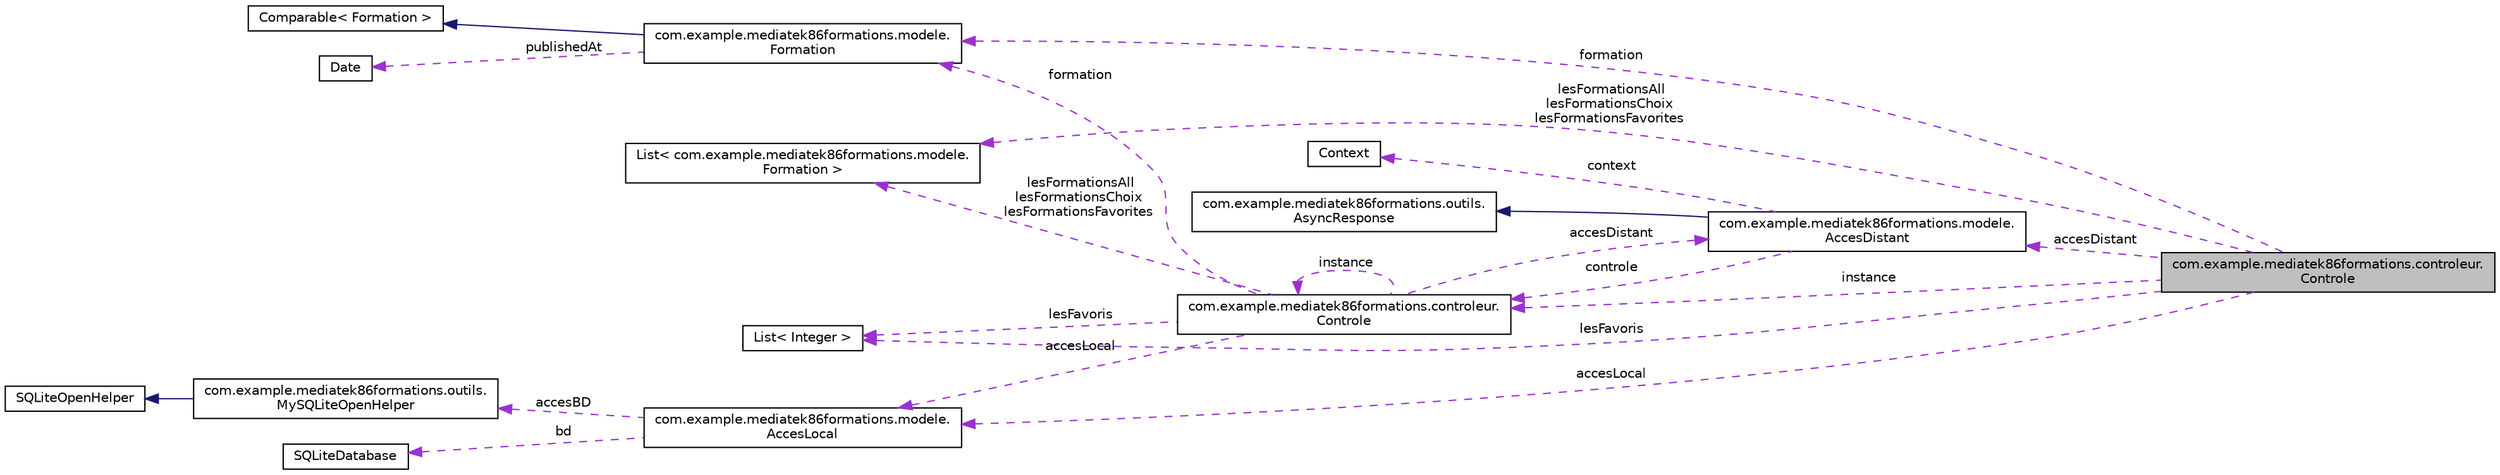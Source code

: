 digraph "com.example.mediatek86formations.controleur.Controle"
{
 // LATEX_PDF_SIZE
  edge [fontname="Helvetica",fontsize="10",labelfontname="Helvetica",labelfontsize="10"];
  node [fontname="Helvetica",fontsize="10",shape=record];
  rankdir="LR";
  Node1 [label="com.example.mediatek86formations.controleur.\lControle",height=0.2,width=0.4,color="black", fillcolor="grey75", style="filled", fontcolor="black",tooltip=" "];
  Node2 -> Node1 [dir="back",color="darkorchid3",fontsize="10",style="dashed",label=" formation" ,fontname="Helvetica"];
  Node2 [label="com.example.mediatek86formations.modele.\lFormation",height=0.2,width=0.4,color="black", fillcolor="white", style="filled",URL="$classcom_1_1example_1_1mediatek86formations_1_1modele_1_1_formation.html",tooltip=" "];
  Node3 -> Node2 [dir="back",color="midnightblue",fontsize="10",style="solid",fontname="Helvetica"];
  Node3 [label="Comparable\< Formation \>",height=0.2,width=0.4,color="black", fillcolor="white", style="filled",tooltip=" "];
  Node4 -> Node2 [dir="back",color="darkorchid3",fontsize="10",style="dashed",label=" publishedAt" ,fontname="Helvetica"];
  Node4 [label="Date",height=0.2,width=0.4,color="black", fillcolor="white", style="filled",tooltip=" "];
  Node5 -> Node1 [dir="back",color="darkorchid3",fontsize="10",style="dashed",label=" lesFormationsAll\nlesFormationsChoix\nlesFormationsFavorites" ,fontname="Helvetica"];
  Node5 [label="List\< com.example.mediatek86formations.modele.\lFormation \>",height=0.2,width=0.4,color="black", fillcolor="white", style="filled",tooltip=" "];
  Node6 -> Node1 [dir="back",color="darkorchid3",fontsize="10",style="dashed",label=" lesFavoris" ,fontname="Helvetica"];
  Node6 [label="List\< Integer \>",height=0.2,width=0.4,color="black", fillcolor="white", style="filled",tooltip=" "];
  Node7 -> Node1 [dir="back",color="darkorchid3",fontsize="10",style="dashed",label=" accesLocal" ,fontname="Helvetica"];
  Node7 [label="com.example.mediatek86formations.modele.\lAccesLocal",height=0.2,width=0.4,color="black", fillcolor="white", style="filled",URL="$classcom_1_1example_1_1mediatek86formations_1_1modele_1_1_acces_local.html",tooltip=" "];
  Node8 -> Node7 [dir="back",color="darkorchid3",fontsize="10",style="dashed",label=" accesBD" ,fontname="Helvetica"];
  Node8 [label="com.example.mediatek86formations.outils.\lMySQLiteOpenHelper",height=0.2,width=0.4,color="black", fillcolor="white", style="filled",URL="$classcom_1_1example_1_1mediatek86formations_1_1outils_1_1_my_s_q_lite_open_helper.html",tooltip=" "];
  Node9 -> Node8 [dir="back",color="midnightblue",fontsize="10",style="solid",fontname="Helvetica"];
  Node9 [label="SQLiteOpenHelper",height=0.2,width=0.4,color="black", fillcolor="white", style="filled",tooltip=" "];
  Node10 -> Node7 [dir="back",color="darkorchid3",fontsize="10",style="dashed",label=" bd" ,fontname="Helvetica"];
  Node10 [label="SQLiteDatabase",height=0.2,width=0.4,color="black", fillcolor="white", style="filled",tooltip=" "];
  Node11 -> Node1 [dir="back",color="darkorchid3",fontsize="10",style="dashed",label=" accesDistant" ,fontname="Helvetica"];
  Node11 [label="com.example.mediatek86formations.modele.\lAccesDistant",height=0.2,width=0.4,color="black", fillcolor="white", style="filled",URL="$classcom_1_1example_1_1mediatek86formations_1_1modele_1_1_acces_distant.html",tooltip=" "];
  Node12 -> Node11 [dir="back",color="midnightblue",fontsize="10",style="solid",fontname="Helvetica"];
  Node12 [label="com.example.mediatek86formations.outils.\lAsyncResponse",height=0.2,width=0.4,color="black", fillcolor="white", style="filled",URL="$interfacecom_1_1example_1_1mediatek86formations_1_1outils_1_1_async_response.html",tooltip=" "];
  Node13 -> Node11 [dir="back",color="darkorchid3",fontsize="10",style="dashed",label=" controle" ,fontname="Helvetica"];
  Node13 [label="com.example.mediatek86formations.controleur.\lControle",height=0.2,width=0.4,color="black", fillcolor="white", style="filled",URL="$classcom_1_1example_1_1mediatek86formations_1_1controleur_1_1_controle.html",tooltip=" "];
  Node2 -> Node13 [dir="back",color="darkorchid3",fontsize="10",style="dashed",label=" formation" ,fontname="Helvetica"];
  Node5 -> Node13 [dir="back",color="darkorchid3",fontsize="10",style="dashed",label=" lesFormationsAll\nlesFormationsChoix\nlesFormationsFavorites" ,fontname="Helvetica"];
  Node6 -> Node13 [dir="back",color="darkorchid3",fontsize="10",style="dashed",label=" lesFavoris" ,fontname="Helvetica"];
  Node7 -> Node13 [dir="back",color="darkorchid3",fontsize="10",style="dashed",label=" accesLocal" ,fontname="Helvetica"];
  Node11 -> Node13 [dir="back",color="darkorchid3",fontsize="10",style="dashed",label=" accesDistant" ,fontname="Helvetica"];
  Node13 -> Node13 [dir="back",color="darkorchid3",fontsize="10",style="dashed",label=" instance" ,fontname="Helvetica"];
  Node14 -> Node11 [dir="back",color="darkorchid3",fontsize="10",style="dashed",label=" context" ,fontname="Helvetica"];
  Node14 [label="Context",height=0.2,width=0.4,color="black", fillcolor="white", style="filled",tooltip=" "];
  Node13 -> Node1 [dir="back",color="darkorchid3",fontsize="10",style="dashed",label=" instance" ,fontname="Helvetica"];
}
